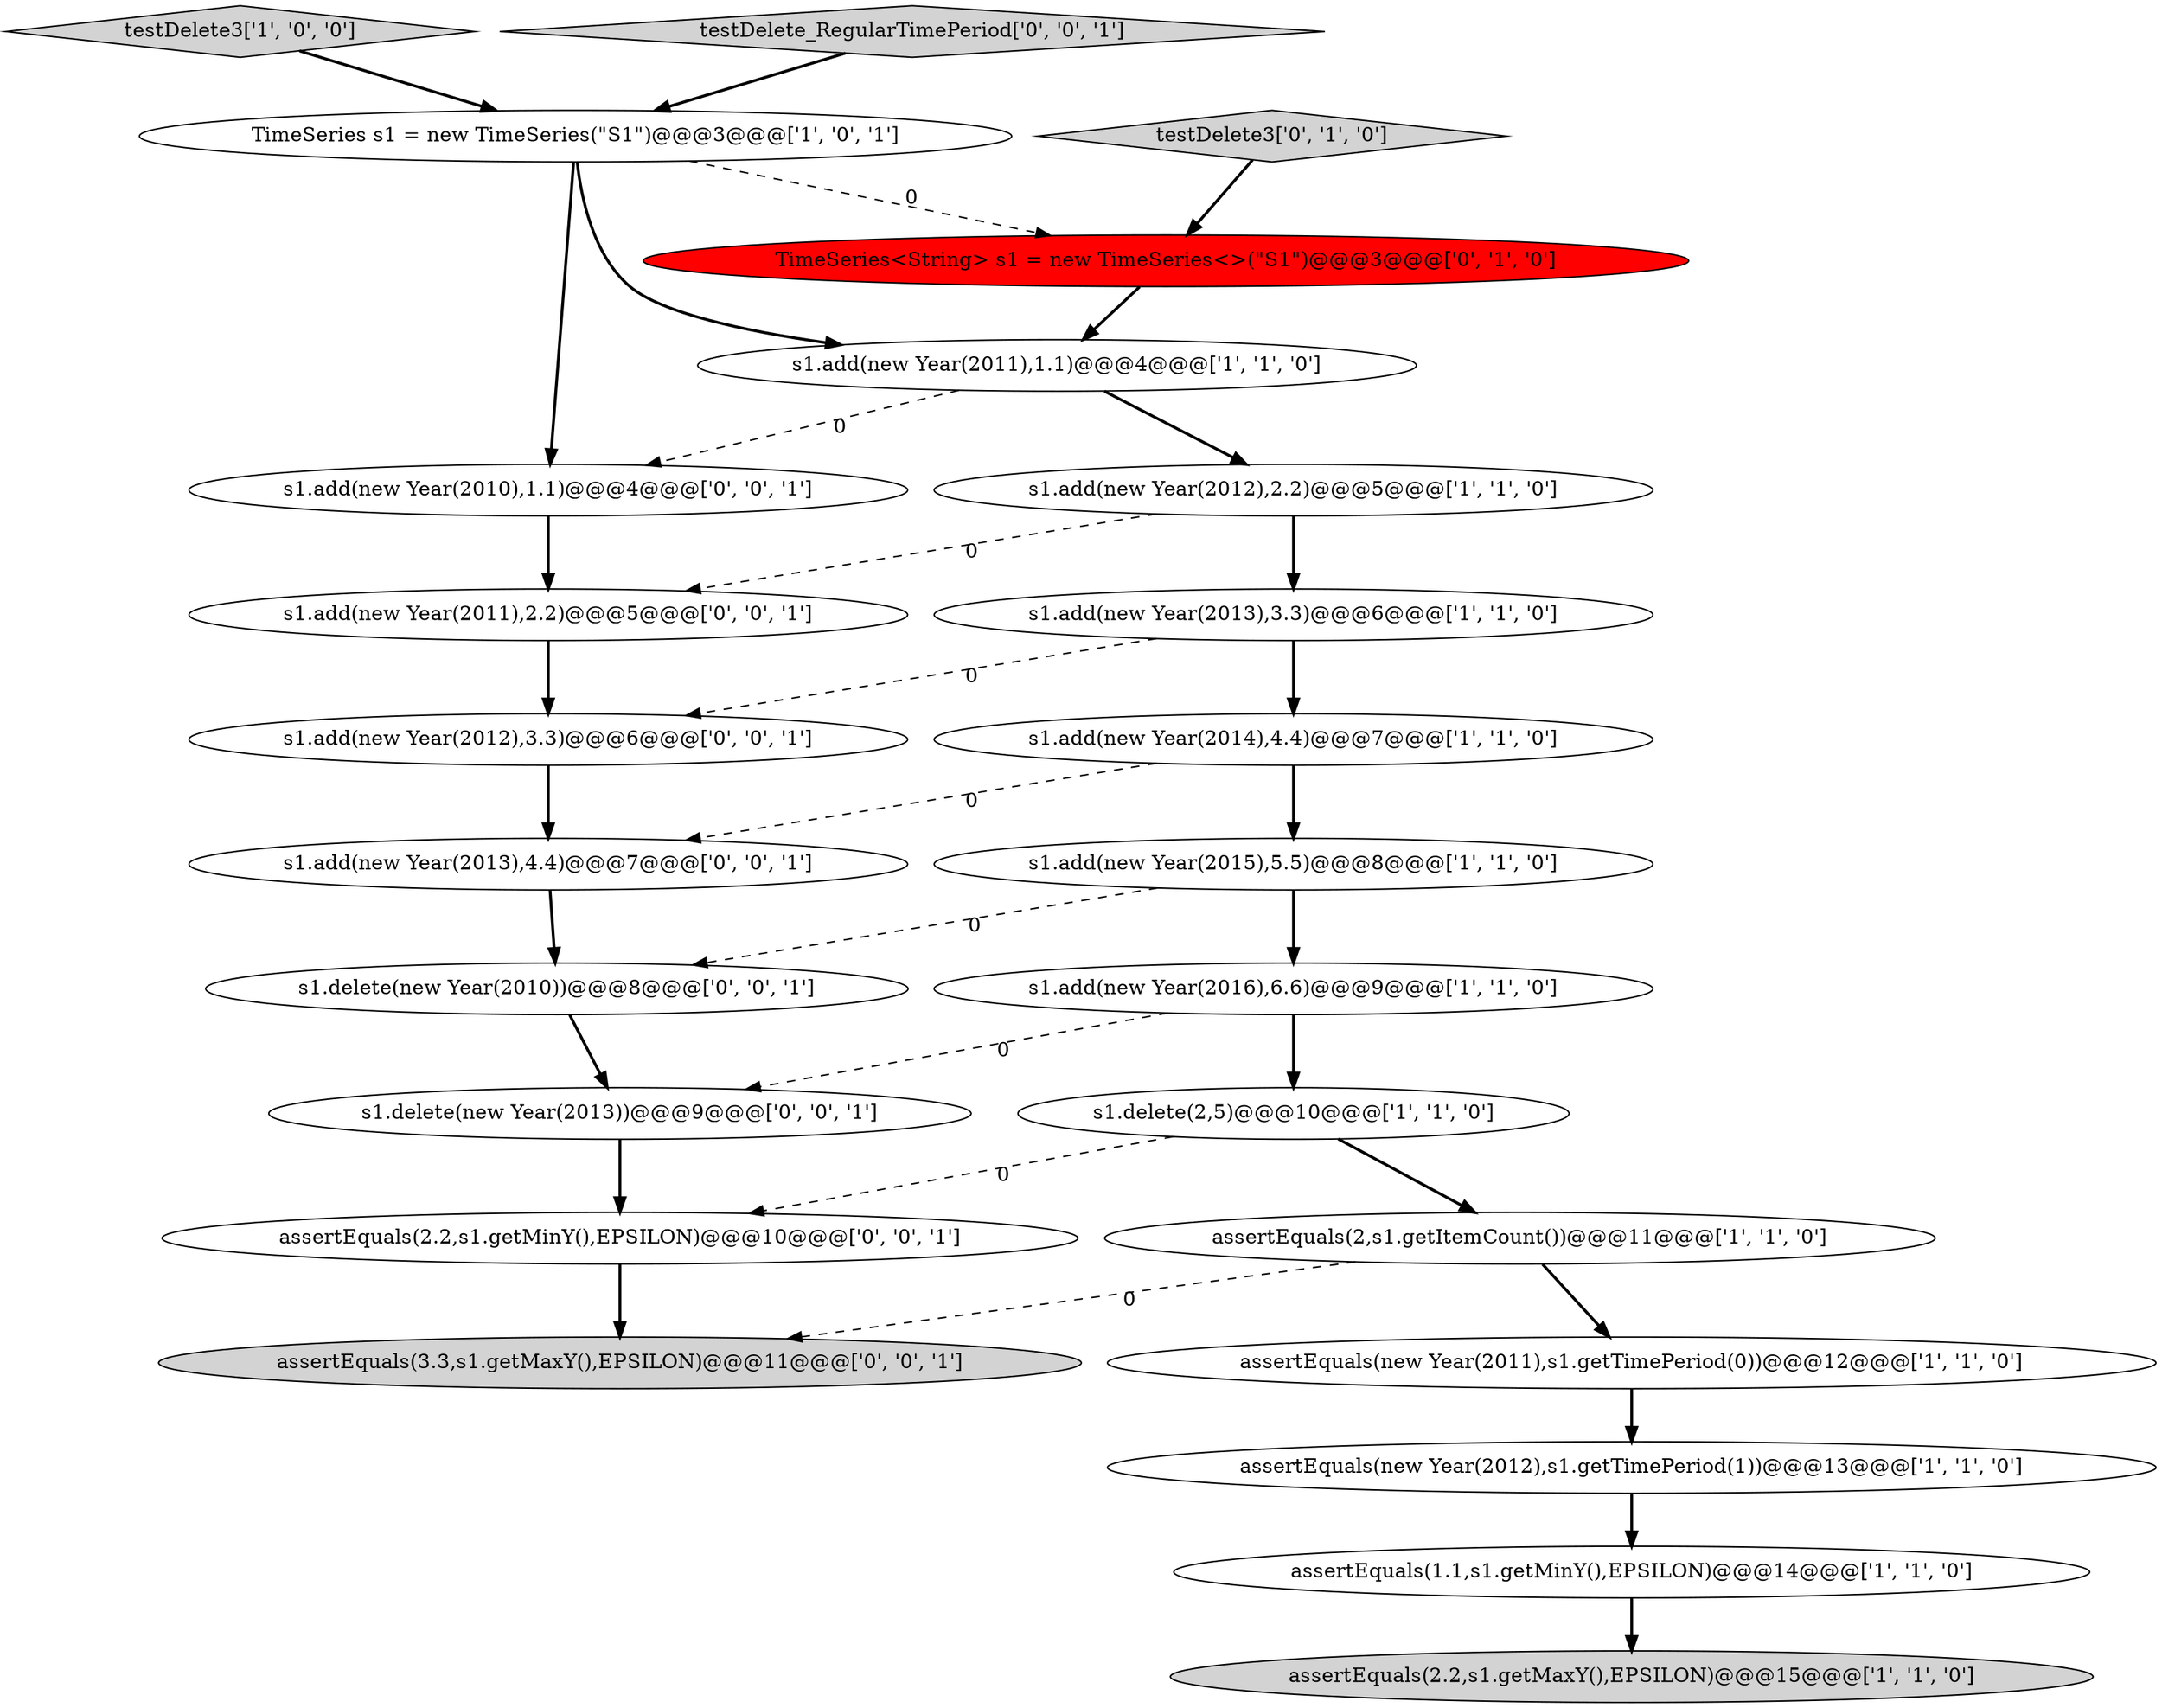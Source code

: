 digraph {
17 [style = filled, label = "s1.add(new Year(2013),4.4)@@@7@@@['0', '0', '1']", fillcolor = white, shape = ellipse image = "AAA0AAABBB3BBB"];
5 [style = filled, label = "s1.add(new Year(2014),4.4)@@@7@@@['1', '1', '0']", fillcolor = white, shape = ellipse image = "AAA0AAABBB1BBB"];
24 [style = filled, label = "s1.delete(new Year(2010))@@@8@@@['0', '0', '1']", fillcolor = white, shape = ellipse image = "AAA0AAABBB3BBB"];
13 [style = filled, label = "assertEquals(2.2,s1.getMaxY(),EPSILON)@@@15@@@['1', '1', '0']", fillcolor = lightgray, shape = ellipse image = "AAA0AAABBB1BBB"];
16 [style = filled, label = "s1.delete(new Year(2013))@@@9@@@['0', '0', '1']", fillcolor = white, shape = ellipse image = "AAA0AAABBB3BBB"];
2 [style = filled, label = "assertEquals(new Year(2012),s1.getTimePeriod(1))@@@13@@@['1', '1', '0']", fillcolor = white, shape = ellipse image = "AAA0AAABBB1BBB"];
10 [style = filled, label = "s1.add(new Year(2012),2.2)@@@5@@@['1', '1', '0']", fillcolor = white, shape = ellipse image = "AAA0AAABBB1BBB"];
12 [style = filled, label = "testDelete3['1', '0', '0']", fillcolor = lightgray, shape = diamond image = "AAA0AAABBB1BBB"];
15 [style = filled, label = "TimeSeries<String> s1 = new TimeSeries<>(\"S1\")@@@3@@@['0', '1', '0']", fillcolor = red, shape = ellipse image = "AAA1AAABBB2BBB"];
23 [style = filled, label = "s1.add(new Year(2012),3.3)@@@6@@@['0', '0', '1']", fillcolor = white, shape = ellipse image = "AAA0AAABBB3BBB"];
7 [style = filled, label = "s1.add(new Year(2015),5.5)@@@8@@@['1', '1', '0']", fillcolor = white, shape = ellipse image = "AAA0AAABBB1BBB"];
3 [style = filled, label = "s1.add(new Year(2013),3.3)@@@6@@@['1', '1', '0']", fillcolor = white, shape = ellipse image = "AAA0AAABBB1BBB"];
22 [style = filled, label = "testDelete_RegularTimePeriod['0', '0', '1']", fillcolor = lightgray, shape = diamond image = "AAA0AAABBB3BBB"];
11 [style = filled, label = "s1.add(new Year(2016),6.6)@@@9@@@['1', '1', '0']", fillcolor = white, shape = ellipse image = "AAA0AAABBB1BBB"];
9 [style = filled, label = "TimeSeries s1 = new TimeSeries(\"S1\")@@@3@@@['1', '0', '1']", fillcolor = white, shape = ellipse image = "AAA0AAABBB1BBB"];
18 [style = filled, label = "assertEquals(3.3,s1.getMaxY(),EPSILON)@@@11@@@['0', '0', '1']", fillcolor = lightgray, shape = ellipse image = "AAA0AAABBB3BBB"];
0 [style = filled, label = "s1.delete(2,5)@@@10@@@['1', '1', '0']", fillcolor = white, shape = ellipse image = "AAA0AAABBB1BBB"];
1 [style = filled, label = "assertEquals(new Year(2011),s1.getTimePeriod(0))@@@12@@@['1', '1', '0']", fillcolor = white, shape = ellipse image = "AAA0AAABBB1BBB"];
20 [style = filled, label = "s1.add(new Year(2010),1.1)@@@4@@@['0', '0', '1']", fillcolor = white, shape = ellipse image = "AAA0AAABBB3BBB"];
19 [style = filled, label = "assertEquals(2.2,s1.getMinY(),EPSILON)@@@10@@@['0', '0', '1']", fillcolor = white, shape = ellipse image = "AAA0AAABBB3BBB"];
14 [style = filled, label = "testDelete3['0', '1', '0']", fillcolor = lightgray, shape = diamond image = "AAA0AAABBB2BBB"];
21 [style = filled, label = "s1.add(new Year(2011),2.2)@@@5@@@['0', '0', '1']", fillcolor = white, shape = ellipse image = "AAA0AAABBB3BBB"];
4 [style = filled, label = "assertEquals(2,s1.getItemCount())@@@11@@@['1', '1', '0']", fillcolor = white, shape = ellipse image = "AAA0AAABBB1BBB"];
6 [style = filled, label = "s1.add(new Year(2011),1.1)@@@4@@@['1', '1', '0']", fillcolor = white, shape = ellipse image = "AAA0AAABBB1BBB"];
8 [style = filled, label = "assertEquals(1.1,s1.getMinY(),EPSILON)@@@14@@@['1', '1', '0']", fillcolor = white, shape = ellipse image = "AAA0AAABBB1BBB"];
4->18 [style = dashed, label="0"];
19->18 [style = bold, label=""];
7->11 [style = bold, label=""];
10->21 [style = dashed, label="0"];
6->20 [style = dashed, label="0"];
11->16 [style = dashed, label="0"];
0->19 [style = dashed, label="0"];
22->9 [style = bold, label=""];
10->3 [style = bold, label=""];
9->20 [style = bold, label=""];
15->6 [style = bold, label=""];
16->19 [style = bold, label=""];
12->9 [style = bold, label=""];
9->6 [style = bold, label=""];
20->21 [style = bold, label=""];
3->23 [style = dashed, label="0"];
24->16 [style = bold, label=""];
3->5 [style = bold, label=""];
11->0 [style = bold, label=""];
17->24 [style = bold, label=""];
5->17 [style = dashed, label="0"];
7->24 [style = dashed, label="0"];
0->4 [style = bold, label=""];
6->10 [style = bold, label=""];
5->7 [style = bold, label=""];
23->17 [style = bold, label=""];
14->15 [style = bold, label=""];
4->1 [style = bold, label=""];
1->2 [style = bold, label=""];
8->13 [style = bold, label=""];
2->8 [style = bold, label=""];
9->15 [style = dashed, label="0"];
21->23 [style = bold, label=""];
}
